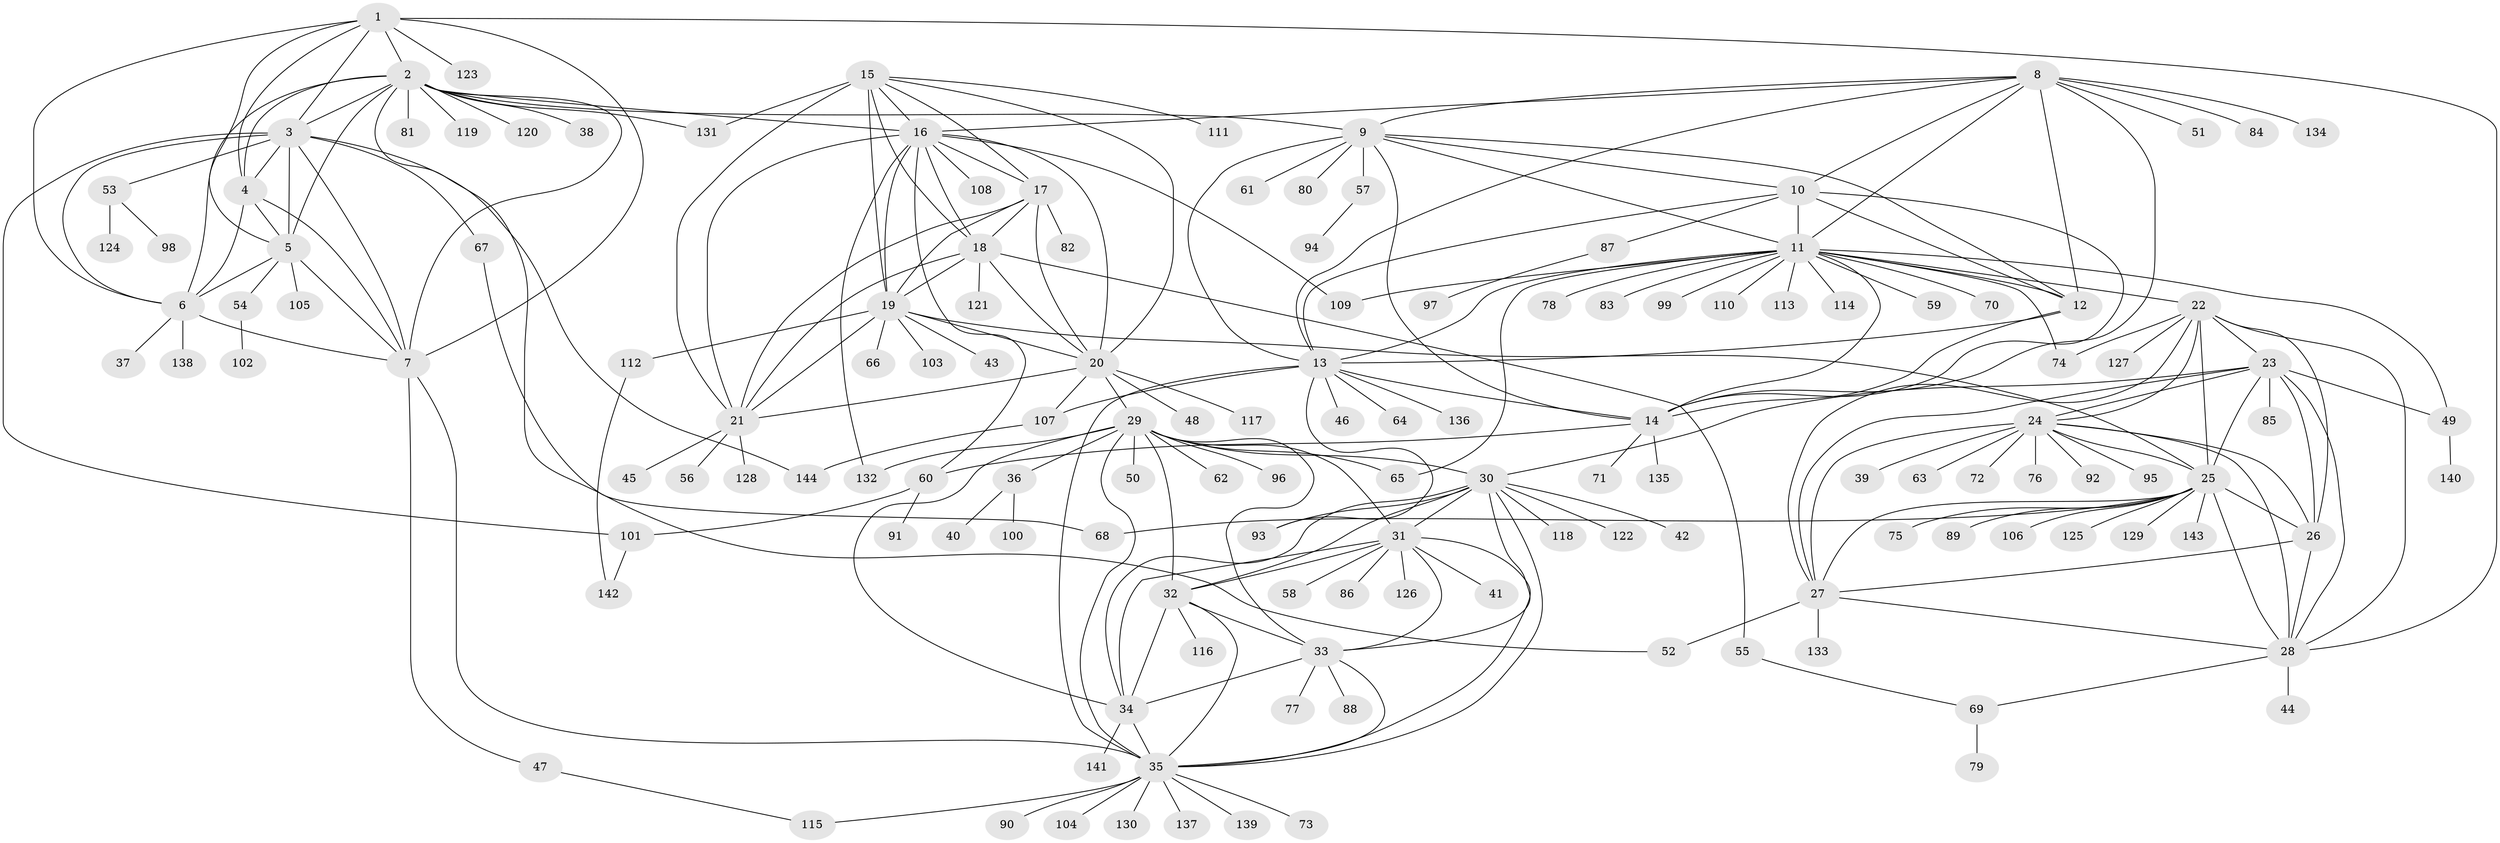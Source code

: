 // Generated by graph-tools (version 1.1) at 2025/11/02/27/25 16:11:32]
// undirected, 144 vertices, 240 edges
graph export_dot {
graph [start="1"]
  node [color=gray90,style=filled];
  1;
  2;
  3;
  4;
  5;
  6;
  7;
  8;
  9;
  10;
  11;
  12;
  13;
  14;
  15;
  16;
  17;
  18;
  19;
  20;
  21;
  22;
  23;
  24;
  25;
  26;
  27;
  28;
  29;
  30;
  31;
  32;
  33;
  34;
  35;
  36;
  37;
  38;
  39;
  40;
  41;
  42;
  43;
  44;
  45;
  46;
  47;
  48;
  49;
  50;
  51;
  52;
  53;
  54;
  55;
  56;
  57;
  58;
  59;
  60;
  61;
  62;
  63;
  64;
  65;
  66;
  67;
  68;
  69;
  70;
  71;
  72;
  73;
  74;
  75;
  76;
  77;
  78;
  79;
  80;
  81;
  82;
  83;
  84;
  85;
  86;
  87;
  88;
  89;
  90;
  91;
  92;
  93;
  94;
  95;
  96;
  97;
  98;
  99;
  100;
  101;
  102;
  103;
  104;
  105;
  106;
  107;
  108;
  109;
  110;
  111;
  112;
  113;
  114;
  115;
  116;
  117;
  118;
  119;
  120;
  121;
  122;
  123;
  124;
  125;
  126;
  127;
  128;
  129;
  130;
  131;
  132;
  133;
  134;
  135;
  136;
  137;
  138;
  139;
  140;
  141;
  142;
  143;
  144;
  1 -- 2;
  1 -- 3;
  1 -- 4;
  1 -- 5;
  1 -- 6;
  1 -- 7;
  1 -- 28;
  1 -- 123;
  2 -- 3;
  2 -- 4;
  2 -- 5;
  2 -- 6;
  2 -- 7;
  2 -- 9;
  2 -- 16;
  2 -- 38;
  2 -- 52;
  2 -- 81;
  2 -- 119;
  2 -- 120;
  2 -- 131;
  3 -- 4;
  3 -- 5;
  3 -- 6;
  3 -- 7;
  3 -- 53;
  3 -- 67;
  3 -- 101;
  3 -- 144;
  4 -- 5;
  4 -- 6;
  4 -- 7;
  5 -- 6;
  5 -- 7;
  5 -- 54;
  5 -- 105;
  6 -- 7;
  6 -- 37;
  6 -- 138;
  7 -- 35;
  7 -- 47;
  8 -- 9;
  8 -- 10;
  8 -- 11;
  8 -- 12;
  8 -- 13;
  8 -- 14;
  8 -- 16;
  8 -- 51;
  8 -- 84;
  8 -- 134;
  9 -- 10;
  9 -- 11;
  9 -- 12;
  9 -- 13;
  9 -- 14;
  9 -- 57;
  9 -- 61;
  9 -- 80;
  10 -- 11;
  10 -- 12;
  10 -- 13;
  10 -- 14;
  10 -- 87;
  11 -- 12;
  11 -- 13;
  11 -- 14;
  11 -- 22;
  11 -- 49;
  11 -- 59;
  11 -- 65;
  11 -- 70;
  11 -- 74;
  11 -- 78;
  11 -- 83;
  11 -- 99;
  11 -- 109;
  11 -- 110;
  11 -- 113;
  11 -- 114;
  12 -- 13;
  12 -- 14;
  13 -- 14;
  13 -- 35;
  13 -- 46;
  13 -- 64;
  13 -- 93;
  13 -- 107;
  13 -- 136;
  14 -- 60;
  14 -- 71;
  14 -- 135;
  15 -- 16;
  15 -- 17;
  15 -- 18;
  15 -- 19;
  15 -- 20;
  15 -- 21;
  15 -- 111;
  15 -- 131;
  16 -- 17;
  16 -- 18;
  16 -- 19;
  16 -- 20;
  16 -- 21;
  16 -- 60;
  16 -- 108;
  16 -- 109;
  16 -- 132;
  17 -- 18;
  17 -- 19;
  17 -- 20;
  17 -- 21;
  17 -- 82;
  18 -- 19;
  18 -- 20;
  18 -- 21;
  18 -- 55;
  18 -- 121;
  19 -- 20;
  19 -- 21;
  19 -- 25;
  19 -- 43;
  19 -- 66;
  19 -- 103;
  19 -- 112;
  20 -- 21;
  20 -- 29;
  20 -- 48;
  20 -- 107;
  20 -- 117;
  21 -- 45;
  21 -- 56;
  21 -- 128;
  22 -- 23;
  22 -- 24;
  22 -- 25;
  22 -- 26;
  22 -- 27;
  22 -- 28;
  22 -- 74;
  22 -- 127;
  23 -- 24;
  23 -- 25;
  23 -- 26;
  23 -- 27;
  23 -- 28;
  23 -- 30;
  23 -- 49;
  23 -- 85;
  24 -- 25;
  24 -- 26;
  24 -- 27;
  24 -- 28;
  24 -- 39;
  24 -- 63;
  24 -- 72;
  24 -- 76;
  24 -- 92;
  24 -- 95;
  25 -- 26;
  25 -- 27;
  25 -- 28;
  25 -- 68;
  25 -- 75;
  25 -- 89;
  25 -- 106;
  25 -- 125;
  25 -- 129;
  25 -- 143;
  26 -- 27;
  26 -- 28;
  27 -- 28;
  27 -- 52;
  27 -- 133;
  28 -- 44;
  28 -- 69;
  29 -- 30;
  29 -- 31;
  29 -- 32;
  29 -- 33;
  29 -- 34;
  29 -- 35;
  29 -- 36;
  29 -- 50;
  29 -- 62;
  29 -- 65;
  29 -- 96;
  29 -- 132;
  30 -- 31;
  30 -- 32;
  30 -- 33;
  30 -- 34;
  30 -- 35;
  30 -- 42;
  30 -- 93;
  30 -- 118;
  30 -- 122;
  31 -- 32;
  31 -- 33;
  31 -- 34;
  31 -- 35;
  31 -- 41;
  31 -- 58;
  31 -- 86;
  31 -- 126;
  32 -- 33;
  32 -- 34;
  32 -- 35;
  32 -- 116;
  33 -- 34;
  33 -- 35;
  33 -- 77;
  33 -- 88;
  34 -- 35;
  34 -- 141;
  35 -- 73;
  35 -- 90;
  35 -- 104;
  35 -- 115;
  35 -- 130;
  35 -- 137;
  35 -- 139;
  36 -- 40;
  36 -- 100;
  47 -- 115;
  49 -- 140;
  53 -- 98;
  53 -- 124;
  54 -- 102;
  55 -- 69;
  57 -- 94;
  60 -- 91;
  60 -- 101;
  67 -- 68;
  69 -- 79;
  87 -- 97;
  101 -- 142;
  107 -- 144;
  112 -- 142;
}
